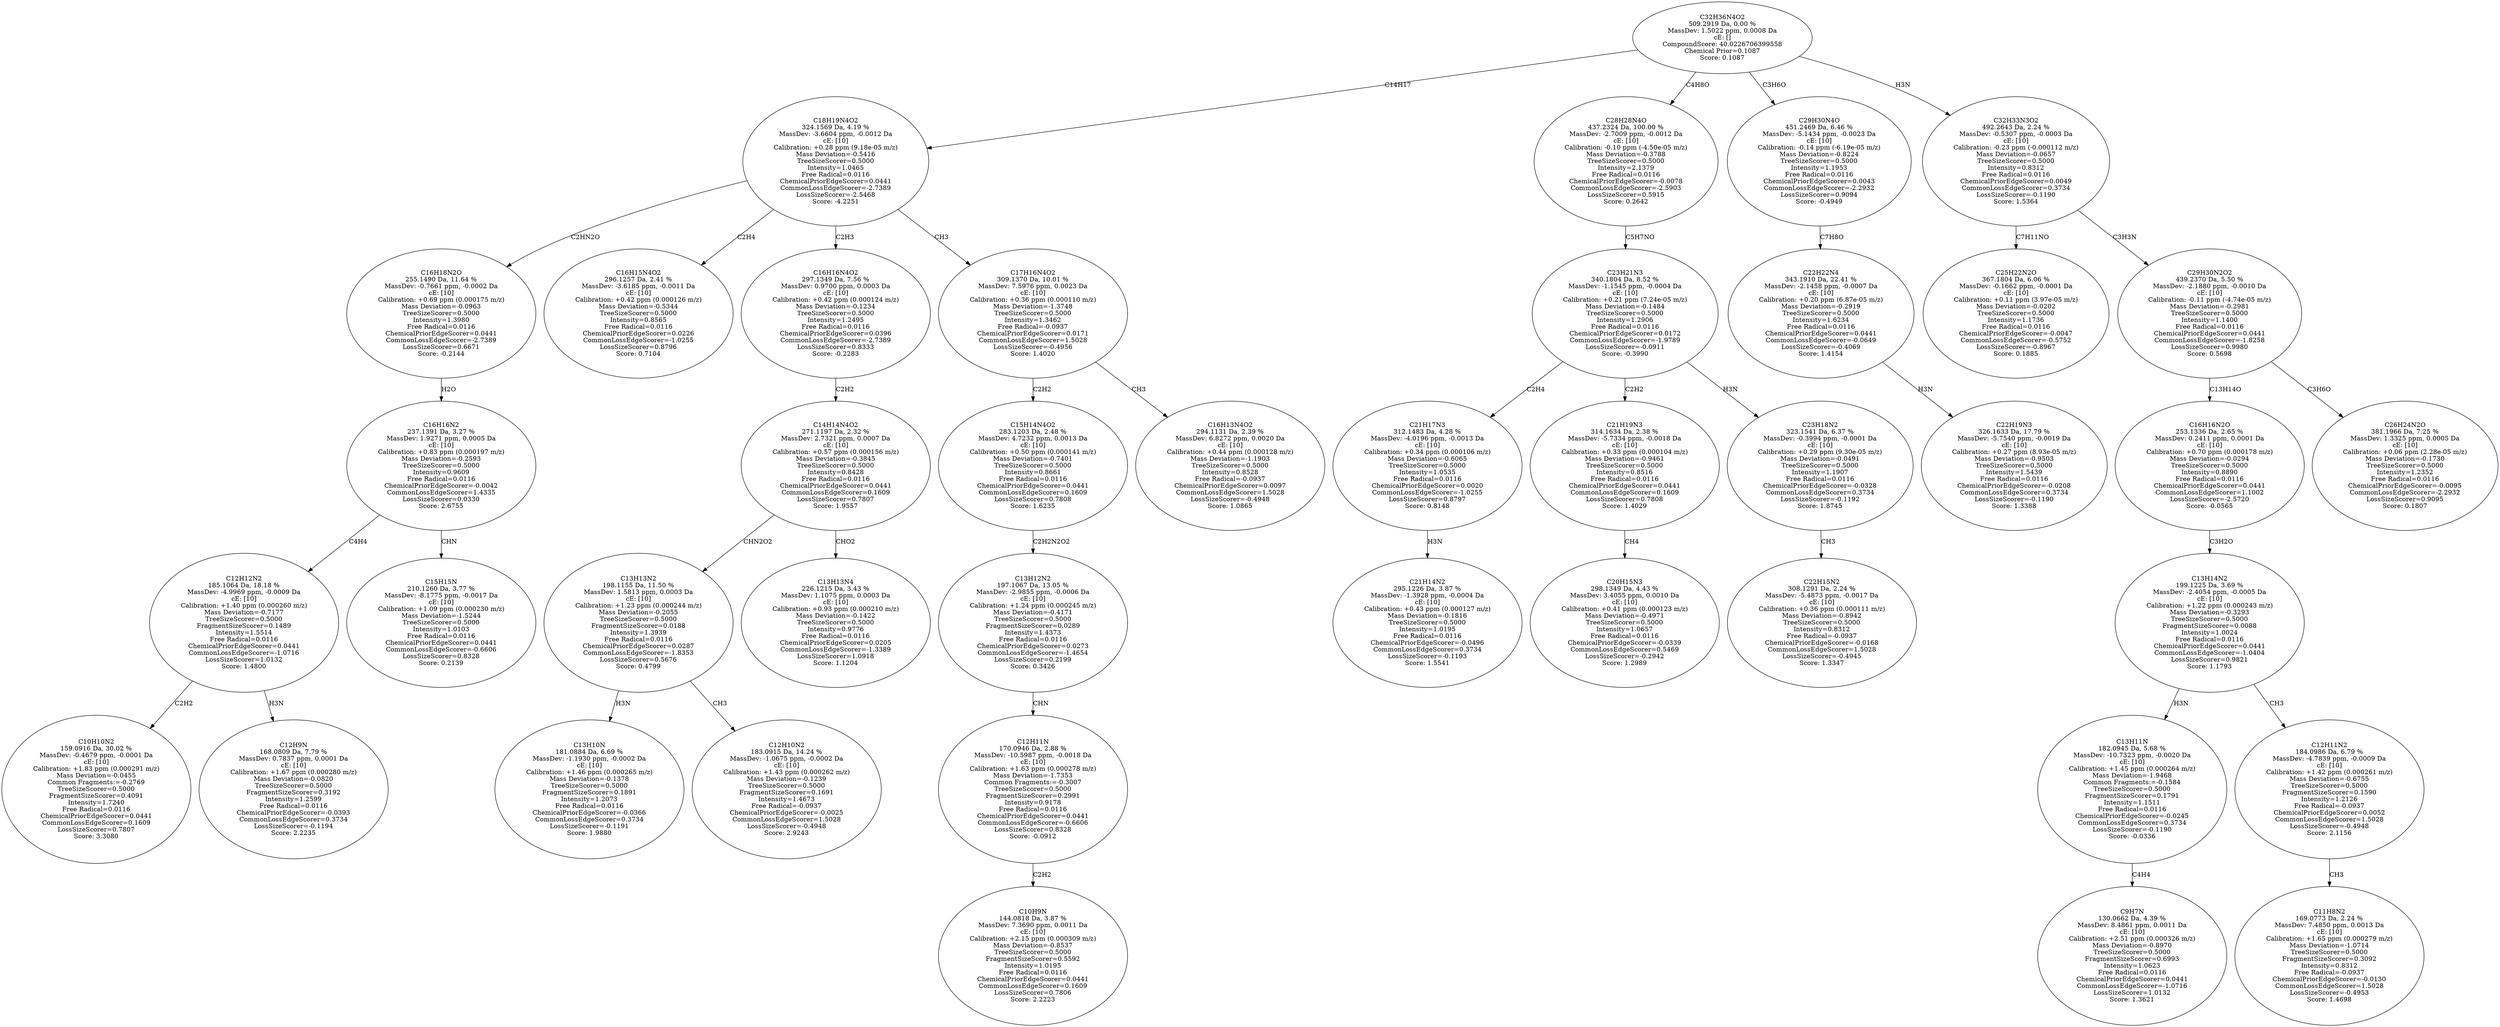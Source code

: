 strict digraph {
v1 [label="C10H10N2\n159.0916 Da, 30.02 %\nMassDev: -0.4679 ppm, -0.0001 Da\ncE: [10]\nCalibration: +1.83 ppm (0.000291 m/z)\nMass Deviation=-0.0455\nCommon Fragments:=-0.2769\nTreeSizeScorer=0.5000\nFragmentSizeScorer=0.4091\nIntensity=1.7240\nFree Radical=0.0116\nChemicalPriorEdgeScorer=0.0441\nCommonLossEdgeScorer=0.1609\nLossSizeScorer=0.7807\nScore: 3.3080"];
v2 [label="C12H9N\n168.0809 Da, 7.79 %\nMassDev: 0.7837 ppm, 0.0001 Da\ncE: [10]\nCalibration: +1.67 ppm (0.000280 m/z)\nMass Deviation=-0.0820\nTreeSizeScorer=0.5000\nFragmentSizeScorer=0.3192\nIntensity=1.2599\nFree Radical=0.0116\nChemicalPriorEdgeScorer=-0.0393\nCommonLossEdgeScorer=0.3734\nLossSizeScorer=-0.1194\nScore: 2.2235"];
v3 [label="C12H12N2\n185.1064 Da, 18.18 %\nMassDev: -4.9969 ppm, -0.0009 Da\ncE: [10]\nCalibration: +1.40 ppm (0.000260 m/z)\nMass Deviation=-0.7177\nTreeSizeScorer=0.5000\nFragmentSizeScorer=0.1489\nIntensity=1.5514\nFree Radical=0.0116\nChemicalPriorEdgeScorer=0.0441\nCommonLossEdgeScorer=-1.0716\nLossSizeScorer=1.0132\nScore: 1.4800"];
v4 [label="C15H15N\n210.1260 Da, 3.77 %\nMassDev: -8.1775 ppm, -0.0017 Da\ncE: [10]\nCalibration: +1.09 ppm (0.000230 m/z)\nMass Deviation=-1.5244\nTreeSizeScorer=0.5000\nIntensity=1.0103\nFree Radical=0.0116\nChemicalPriorEdgeScorer=0.0441\nCommonLossEdgeScorer=-0.6606\nLossSizeScorer=0.8328\nScore: 0.2139"];
v5 [label="C16H16N2\n237.1391 Da, 3.27 %\nMassDev: 1.9271 ppm, 0.0005 Da\ncE: [10]\nCalibration: +0.83 ppm (0.000197 m/z)\nMass Deviation=-0.2593\nTreeSizeScorer=0.5000\nIntensity=0.9609\nFree Radical=0.0116\nChemicalPriorEdgeScorer=-0.0042\nCommonLossEdgeScorer=1.4335\nLossSizeScorer=0.0330\nScore: 2.6755"];
v6 [label="C16H18N2O\n255.1490 Da, 11.64 %\nMassDev: -0.7661 ppm, -0.0002 Da\ncE: [10]\nCalibration: +0.69 ppm (0.000175 m/z)\nMass Deviation=-0.0963\nTreeSizeScorer=0.5000\nIntensity=1.3980\nFree Radical=0.0116\nChemicalPriorEdgeScorer=0.0441\nCommonLossEdgeScorer=-2.7389\nLossSizeScorer=0.6671\nScore: -0.2144"];
v7 [label="C16H15N4O2\n296.1257 Da, 2.41 %\nMassDev: -3.6185 ppm, -0.0011 Da\ncE: [10]\nCalibration: +0.42 ppm (0.000126 m/z)\nMass Deviation=-0.5344\nTreeSizeScorer=0.5000\nIntensity=0.8565\nFree Radical=0.0116\nChemicalPriorEdgeScorer=0.0226\nCommonLossEdgeScorer=-1.0255\nLossSizeScorer=0.8796\nScore: 0.7104"];
v8 [label="C13H10N\n181.0884 Da, 6.69 %\nMassDev: -1.1930 ppm, -0.0002 Da\ncE: [10]\nCalibration: +1.46 ppm (0.000265 m/z)\nMass Deviation=-0.1378\nTreeSizeScorer=0.5000\nFragmentSizeScorer=0.1891\nIntensity=1.2073\nFree Radical=0.0116\nChemicalPriorEdgeScorer=-0.0366\nCommonLossEdgeScorer=0.3734\nLossSizeScorer=-0.1191\nScore: 1.9880"];
v9 [label="C12H10N2\n183.0915 Da, 14.24 %\nMassDev: -1.0675 ppm, -0.0002 Da\ncE: [10]\nCalibration: +1.43 ppm (0.000262 m/z)\nMass Deviation=-0.1239\nTreeSizeScorer=0.5000\nFragmentSizeScorer=0.1691\nIntensity=1.4673\nFree Radical=-0.0937\nChemicalPriorEdgeScorer=-0.0025\nCommonLossEdgeScorer=1.5028\nLossSizeScorer=-0.4948\nScore: 2.9243"];
v10 [label="C13H13N2\n198.1155 Da, 11.50 %\nMassDev: 1.5813 ppm, 0.0003 Da\ncE: [10]\nCalibration: +1.23 ppm (0.000244 m/z)\nMass Deviation=-0.2055\nTreeSizeScorer=0.5000\nFragmentSizeScorer=0.0188\nIntensity=1.3939\nFree Radical=0.0116\nChemicalPriorEdgeScorer=0.0287\nCommonLossEdgeScorer=-1.8353\nLossSizeScorer=0.5676\nScore: 0.4799"];
v11 [label="C13H13N4\n226.1215 Da, 3.43 %\nMassDev: 1.1075 ppm, 0.0003 Da\ncE: [10]\nCalibration: +0.93 ppm (0.000210 m/z)\nMass Deviation=-0.1422\nTreeSizeScorer=0.5000\nIntensity=0.9776\nFree Radical=0.0116\nChemicalPriorEdgeScorer=0.0205\nCommonLossEdgeScorer=-1.3389\nLossSizeScorer=1.0918\nScore: 1.1204"];
v12 [label="C14H14N4O2\n271.1197 Da, 2.32 %\nMassDev: 2.7321 ppm, 0.0007 Da\ncE: [10]\nCalibration: +0.57 ppm (0.000156 m/z)\nMass Deviation=-0.3845\nTreeSizeScorer=0.5000\nIntensity=0.8428\nFree Radical=0.0116\nChemicalPriorEdgeScorer=0.0441\nCommonLossEdgeScorer=0.1609\nLossSizeScorer=0.7807\nScore: 1.9557"];
v13 [label="C16H16N4O2\n297.1349 Da, 7.56 %\nMassDev: 0.9700 ppm, 0.0003 Da\ncE: [10]\nCalibration: +0.42 ppm (0.000124 m/z)\nMass Deviation=-0.1234\nTreeSizeScorer=0.5000\nIntensity=1.2495\nFree Radical=0.0116\nChemicalPriorEdgeScorer=0.0396\nCommonLossEdgeScorer=-2.7389\nLossSizeScorer=0.8333\nScore: -0.2283"];
v14 [label="C10H9N\n144.0818 Da, 3.87 %\nMassDev: 7.3690 ppm, 0.0011 Da\ncE: [10]\nCalibration: +2.15 ppm (0.000309 m/z)\nMass Deviation=-0.8537\nTreeSizeScorer=0.5000\nFragmentSizeScorer=0.5592\nIntensity=1.0195\nFree Radical=0.0116\nChemicalPriorEdgeScorer=0.0441\nCommonLossEdgeScorer=0.1609\nLossSizeScorer=0.7806\nScore: 2.2223"];
v15 [label="C12H11N\n170.0946 Da, 2.88 %\nMassDev: -10.5987 ppm, -0.0018 Da\ncE: [10]\nCalibration: +1.63 ppm (0.000278 m/z)\nMass Deviation=-1.7353\nCommon Fragments:=-0.3007\nTreeSizeScorer=0.5000\nFragmentSizeScorer=0.2991\nIntensity=0.9178\nFree Radical=0.0116\nChemicalPriorEdgeScorer=0.0441\nCommonLossEdgeScorer=-0.6606\nLossSizeScorer=0.8328\nScore: -0.0912"];
v16 [label="C13H12N2\n197.1067 Da, 13.05 %\nMassDev: -2.9855 ppm, -0.0006 Da\ncE: [10]\nCalibration: +1.24 ppm (0.000245 m/z)\nMass Deviation=-0.4171\nTreeSizeScorer=0.5000\nFragmentSizeScorer=0.0289\nIntensity=1.4373\nFree Radical=0.0116\nChemicalPriorEdgeScorer=0.0273\nCommonLossEdgeScorer=-1.4654\nLossSizeScorer=0.2199\nScore: 0.3426"];
v17 [label="C15H14N4O2\n283.1203 Da, 2.48 %\nMassDev: 4.7232 ppm, 0.0013 Da\ncE: [10]\nCalibration: +0.50 ppm (0.000141 m/z)\nMass Deviation=-0.7401\nTreeSizeScorer=0.5000\nIntensity=0.8661\nFree Radical=0.0116\nChemicalPriorEdgeScorer=0.0441\nCommonLossEdgeScorer=0.1609\nLossSizeScorer=0.7808\nScore: 1.6235"];
v18 [label="C16H13N4O2\n294.1131 Da, 2.39 %\nMassDev: 6.8272 ppm, 0.0020 Da\ncE: [10]\nCalibration: +0.44 ppm (0.000128 m/z)\nMass Deviation=-1.1903\nTreeSizeScorer=0.5000\nIntensity=0.8528\nFree Radical=-0.0937\nChemicalPriorEdgeScorer=0.0097\nCommonLossEdgeScorer=1.5028\nLossSizeScorer=-0.4948\nScore: 1.0865"];
v19 [label="C17H16N4O2\n309.1370 Da, 10.01 %\nMassDev: 7.5976 ppm, 0.0023 Da\ncE: [10]\nCalibration: +0.36 ppm (0.000110 m/z)\nMass Deviation=-1.3748\nTreeSizeScorer=0.5000\nIntensity=1.3462\nFree Radical=-0.0937\nChemicalPriorEdgeScorer=0.0171\nCommonLossEdgeScorer=1.5028\nLossSizeScorer=-0.4956\nScore: 1.4020"];
v20 [label="C18H19N4O2\n324.1569 Da, 4.19 %\nMassDev: -3.6604 ppm, -0.0012 Da\ncE: [10]\nCalibration: +0.28 ppm (9.18e-05 m/z)\nMass Deviation=-0.5416\nTreeSizeScorer=0.5000\nIntensity=1.0465\nFree Radical=0.0116\nChemicalPriorEdgeScorer=0.0441\nCommonLossEdgeScorer=-2.7389\nLossSizeScorer=-2.5468\nScore: -4.2251"];
v21 [label="C21H14N2\n295.1226 Da, 3.87 %\nMassDev: -1.3928 ppm, -0.0004 Da\ncE: [10]\nCalibration: +0.43 ppm (0.000127 m/z)\nMass Deviation=-0.1816\nTreeSizeScorer=0.5000\nIntensity=1.0195\nFree Radical=0.0116\nChemicalPriorEdgeScorer=-0.0496\nCommonLossEdgeScorer=0.3734\nLossSizeScorer=-0.1193\nScore: 1.5541"];
v22 [label="C21H17N3\n312.1483 Da, 4.28 %\nMassDev: -4.0196 ppm, -0.0013 Da\ncE: [10]\nCalibration: +0.34 ppm (0.000106 m/z)\nMass Deviation=-0.6065\nTreeSizeScorer=0.5000\nIntensity=1.0535\nFree Radical=0.0116\nChemicalPriorEdgeScorer=0.0020\nCommonLossEdgeScorer=-1.0255\nLossSizeScorer=0.8797\nScore: 0.8148"];
v23 [label="C20H15N3\n298.1349 Da, 4.43 %\nMassDev: 3.4055 ppm, 0.0010 Da\ncE: [10]\nCalibration: +0.41 ppm (0.000123 m/z)\nMass Deviation=-0.4971\nTreeSizeScorer=0.5000\nIntensity=1.0657\nFree Radical=0.0116\nChemicalPriorEdgeScorer=-0.0339\nCommonLossEdgeScorer=0.5469\nLossSizeScorer=-0.2942\nScore: 1.2989"];
v24 [label="C21H19N3\n314.1634 Da, 2.38 %\nMassDev: -5.7334 ppm, -0.0018 Da\ncE: [10]\nCalibration: +0.33 ppm (0.000104 m/z)\nMass Deviation=-0.9461\nTreeSizeScorer=0.5000\nIntensity=0.8516\nFree Radical=0.0116\nChemicalPriorEdgeScorer=0.0441\nCommonLossEdgeScorer=0.1609\nLossSizeScorer=0.7808\nScore: 1.4029"];
v25 [label="C22H15N2\n308.1291 Da, 2.24 %\nMassDev: -5.4873 ppm, -0.0017 Da\ncE: [10]\nCalibration: +0.36 ppm (0.000111 m/z)\nMass Deviation=-0.8942\nTreeSizeScorer=0.5000\nIntensity=0.8312\nFree Radical=-0.0937\nChemicalPriorEdgeScorer=-0.0168\nCommonLossEdgeScorer=1.5028\nLossSizeScorer=-0.4945\nScore: 1.3347"];
v26 [label="C23H18N2\n323.1541 Da, 6.37 %\nMassDev: -0.3994 ppm, -0.0001 Da\ncE: [10]\nCalibration: +0.29 ppm (9.30e-05 m/z)\nMass Deviation=-0.0491\nTreeSizeScorer=0.5000\nIntensity=1.1907\nFree Radical=0.0116\nChemicalPriorEdgeScorer=-0.0328\nCommonLossEdgeScorer=0.3734\nLossSizeScorer=-0.1192\nScore: 1.8745"];
v27 [label="C23H21N3\n340.1804 Da, 8.52 %\nMassDev: -1.1545 ppm, -0.0004 Da\ncE: [10]\nCalibration: +0.21 ppm (7.24e-05 m/z)\nMass Deviation=-0.1484\nTreeSizeScorer=0.5000\nIntensity=1.2906\nFree Radical=0.0116\nChemicalPriorEdgeScorer=0.0172\nCommonLossEdgeScorer=-1.9789\nLossSizeScorer=-0.0911\nScore: -0.3990"];
v28 [label="C28H28N4O\n437.2324 Da, 100.00 %\nMassDev: -2.7009 ppm, -0.0012 Da\ncE: [10]\nCalibration: -0.10 ppm (-4.50e-05 m/z)\nMass Deviation=-0.3788\nTreeSizeScorer=0.5000\nIntensity=2.1379\nFree Radical=0.0116\nChemicalPriorEdgeScorer=-0.0078\nCommonLossEdgeScorer=-2.5903\nLossSizeScorer=0.5915\nScore: 0.2642"];
v29 [label="C22H19N3\n326.1633 Da, 17.79 %\nMassDev: -5.7540 ppm, -0.0019 Da\ncE: [10]\nCalibration: +0.27 ppm (8.93e-05 m/z)\nMass Deviation=-0.9503\nTreeSizeScorer=0.5000\nIntensity=1.5439\nFree Radical=0.0116\nChemicalPriorEdgeScorer=-0.0208\nCommonLossEdgeScorer=0.3734\nLossSizeScorer=-0.1190\nScore: 1.3388"];
v30 [label="C22H22N4\n343.1910 Da, 22.41 %\nMassDev: -2.1458 ppm, -0.0007 Da\ncE: [10]\nCalibration: +0.20 ppm (6.87e-05 m/z)\nMass Deviation=-0.2919\nTreeSizeScorer=0.5000\nIntensity=1.6234\nFree Radical=0.0116\nChemicalPriorEdgeScorer=0.0441\nCommonLossEdgeScorer=-0.0649\nLossSizeScorer=-0.4069\nScore: 1.4154"];
v31 [label="C29H30N4O\n451.2469 Da, 6.46 %\nMassDev: -5.1434 ppm, -0.0023 Da\ncE: [10]\nCalibration: -0.14 ppm (-6.19e-05 m/z)\nMass Deviation=-0.8224\nTreeSizeScorer=0.5000\nIntensity=1.1953\nFree Radical=0.0116\nChemicalPriorEdgeScorer=0.0043\nCommonLossEdgeScorer=-2.2932\nLossSizeScorer=0.9094\nScore: -0.4949"];
v32 [label="C25H22N2O\n367.1804 Da, 6.06 %\nMassDev: -0.1662 ppm, -0.0001 Da\ncE: [10]\nCalibration: +0.11 ppm (3.97e-05 m/z)\nMass Deviation=-0.0202\nTreeSizeScorer=0.5000\nIntensity=1.1736\nFree Radical=0.0116\nChemicalPriorEdgeScorer=-0.0047\nCommonLossEdgeScorer=-0.5752\nLossSizeScorer=-0.8967\nScore: 0.1885"];
v33 [label="C9H7N\n130.0662 Da, 4.39 %\nMassDev: 8.4861 ppm, 0.0011 Da\ncE: [10]\nCalibration: +2.51 ppm (0.000326 m/z)\nMass Deviation=-0.8970\nTreeSizeScorer=0.5000\nFragmentSizeScorer=0.6993\nIntensity=1.0623\nFree Radical=0.0116\nChemicalPriorEdgeScorer=0.0441\nCommonLossEdgeScorer=-1.0716\nLossSizeScorer=1.0132\nScore: 1.3621"];
v34 [label="C13H11N\n182.0945 Da, 5.68 %\nMassDev: -10.7323 ppm, -0.0020 Da\ncE: [10]\nCalibration: +1.45 ppm (0.000264 m/z)\nMass Deviation=-1.9468\nCommon Fragments:=-0.1584\nTreeSizeScorer=0.5000\nFragmentSizeScorer=0.1791\nIntensity=1.1511\nFree Radical=0.0116\nChemicalPriorEdgeScorer=-0.0245\nCommonLossEdgeScorer=0.3734\nLossSizeScorer=-0.1190\nScore: -0.0336"];
v35 [label="C11H8N2\n169.0773 Da, 2.24 %\nMassDev: 7.4850 ppm, 0.0013 Da\ncE: [10]\nCalibration: +1.65 ppm (0.000279 m/z)\nMass Deviation=-1.0714\nTreeSizeScorer=0.5000\nFragmentSizeScorer=0.3092\nIntensity=0.8312\nFree Radical=-0.0937\nChemicalPriorEdgeScorer=-0.0130\nCommonLossEdgeScorer=1.5028\nLossSizeScorer=-0.4953\nScore: 1.4698"];
v36 [label="C12H11N2\n184.0986 Da, 6.79 %\nMassDev: -4.7839 ppm, -0.0009 Da\ncE: [10]\nCalibration: +1.42 ppm (0.000261 m/z)\nMass Deviation=-0.6755\nTreeSizeScorer=0.5000\nFragmentSizeScorer=0.1590\nIntensity=1.2126\nFree Radical=-0.0937\nChemicalPriorEdgeScorer=0.0052\nCommonLossEdgeScorer=1.5028\nLossSizeScorer=-0.4948\nScore: 2.1156"];
v37 [label="C13H14N2\n199.1225 Da, 3.69 %\nMassDev: -2.4054 ppm, -0.0005 Da\ncE: [10]\nCalibration: +1.22 ppm (0.000243 m/z)\nMass Deviation=-0.3293\nTreeSizeScorer=0.5000\nFragmentSizeScorer=0.0088\nIntensity=1.0024\nFree Radical=0.0116\nChemicalPriorEdgeScorer=0.0441\nCommonLossEdgeScorer=-1.0404\nLossSizeScorer=0.9821\nScore: 1.1793"];
v38 [label="C16H16N2O\n253.1336 Da, 2.65 %\nMassDev: 0.2411 ppm, 0.0001 Da\ncE: [10]\nCalibration: +0.70 ppm (0.000178 m/z)\nMass Deviation=-0.0294\nTreeSizeScorer=0.5000\nIntensity=0.8890\nFree Radical=0.0116\nChemicalPriorEdgeScorer=0.0441\nCommonLossEdgeScorer=1.1002\nLossSizeScorer=-2.5720\nScore: -0.0565"];
v39 [label="C26H24N2O\n381.1966 Da, 7.25 %\nMassDev: 1.3325 ppm, 0.0005 Da\ncE: [10]\nCalibration: +0.06 ppm (2.28e-05 m/z)\nMass Deviation=-0.1730\nTreeSizeScorer=0.5000\nIntensity=1.2352\nFree Radical=0.0116\nChemicalPriorEdgeScorer=-0.0095\nCommonLossEdgeScorer=-2.2932\nLossSizeScorer=0.9095\nScore: 0.1807"];
v40 [label="C29H30N2O2\n439.2370 Da, 5.50 %\nMassDev: -2.1880 ppm, -0.0010 Da\ncE: [10]\nCalibration: -0.11 ppm (-4.74e-05 m/z)\nMass Deviation=-0.2981\nTreeSizeScorer=0.5000\nIntensity=1.1400\nFree Radical=0.0116\nChemicalPriorEdgeScorer=0.0441\nCommonLossEdgeScorer=-1.8258\nLossSizeScorer=0.9980\nScore: 0.5698"];
v41 [label="C32H33N3O2\n492.2643 Da, 2.24 %\nMassDev: -0.5307 ppm, -0.0003 Da\ncE: [10]\nCalibration: -0.23 ppm (-0.000112 m/z)\nMass Deviation=-0.0657\nTreeSizeScorer=0.5000\nIntensity=0.8312\nFree Radical=0.0116\nChemicalPriorEdgeScorer=0.0049\nCommonLossEdgeScorer=0.3734\nLossSizeScorer=-0.1190\nScore: 1.5364"];
v42 [label="C32H36N4O2\n509.2919 Da, 0.00 %\nMassDev: 1.5022 ppm, 0.0008 Da\ncE: []\nCompoundScore: 40.0226706399558\nChemical Prior=0.1087\nScore: 0.1087"];
v3 -> v1 [label="C2H2"];
v3 -> v2 [label="H3N"];
v5 -> v3 [label="C4H4"];
v5 -> v4 [label="CHN"];
v6 -> v5 [label="H2O"];
v20 -> v6 [label="C2HN2O"];
v20 -> v7 [label="C2H4"];
v10 -> v8 [label="H3N"];
v10 -> v9 [label="CH3"];
v12 -> v10 [label="CHN2O2"];
v12 -> v11 [label="CHO2"];
v13 -> v12 [label="C2H2"];
v20 -> v13 [label="C2H3"];
v15 -> v14 [label="C2H2"];
v16 -> v15 [label="CHN"];
v17 -> v16 [label="C2H2N2O2"];
v19 -> v17 [label="C2H2"];
v19 -> v18 [label="CH3"];
v20 -> v19 [label="CH3"];
v42 -> v20 [label="C14H17"];
v22 -> v21 [label="H3N"];
v27 -> v22 [label="C2H4"];
v24 -> v23 [label="CH4"];
v27 -> v24 [label="C2H2"];
v26 -> v25 [label="CH3"];
v27 -> v26 [label="H3N"];
v28 -> v27 [label="C5H7NO"];
v42 -> v28 [label="C4H8O"];
v30 -> v29 [label="H3N"];
v31 -> v30 [label="C7H8O"];
v42 -> v31 [label="C3H6O"];
v41 -> v32 [label="C7H11NO"];
v34 -> v33 [label="C4H4"];
v37 -> v34 [label="H3N"];
v36 -> v35 [label="CH3"];
v37 -> v36 [label="CH3"];
v38 -> v37 [label="C3H2O"];
v40 -> v38 [label="C13H14O"];
v40 -> v39 [label="C3H6O"];
v41 -> v40 [label="C3H3N"];
v42 -> v41 [label="H3N"];
}